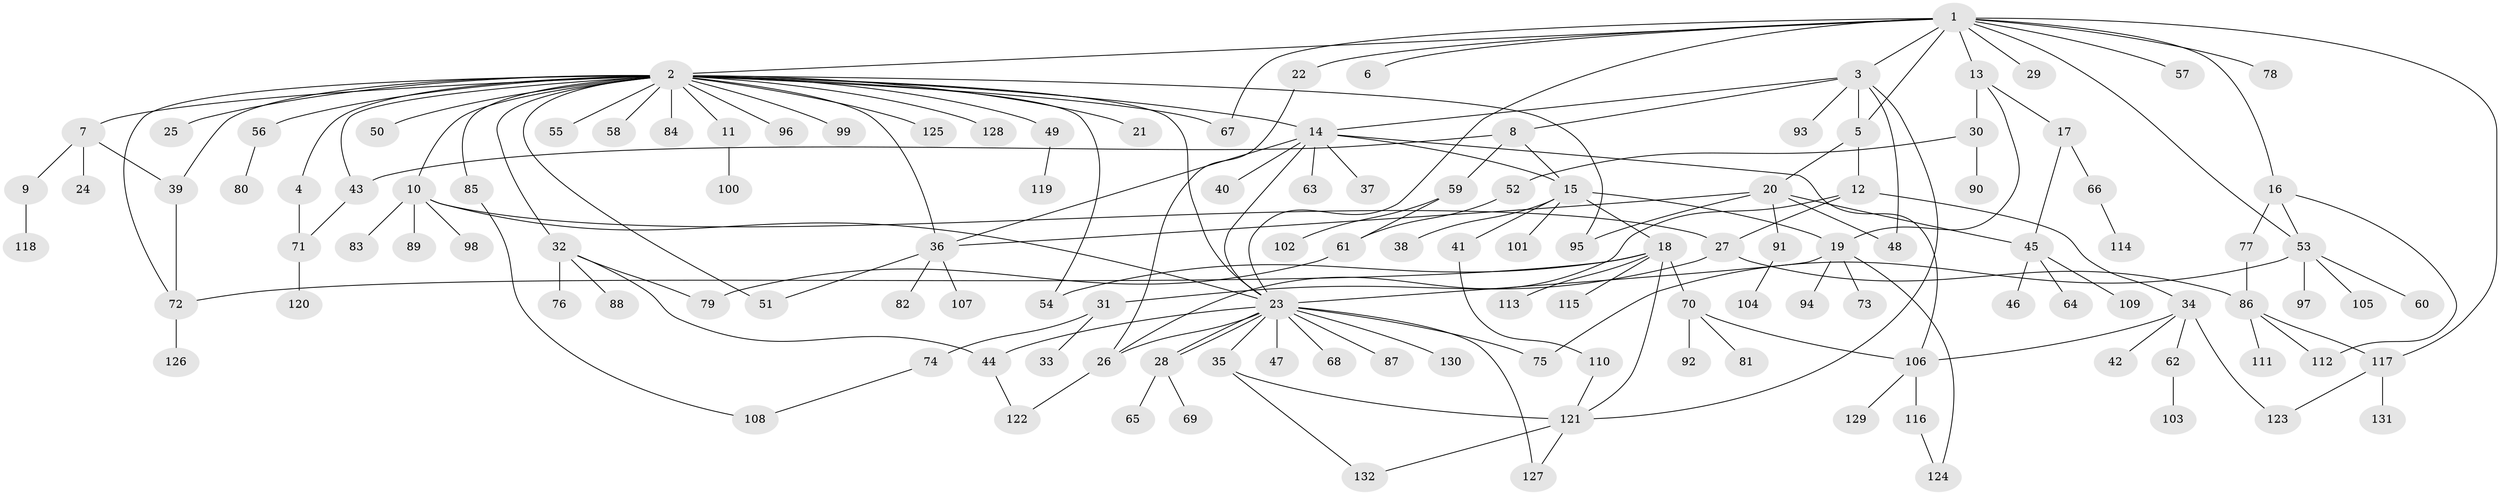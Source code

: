 // coarse degree distribution, {12: 0.01, 27: 0.01, 8: 0.03, 2: 0.21, 1: 0.49, 4: 0.05, 5: 0.07, 6: 0.01, 10: 0.01, 9: 0.01, 15: 0.01, 3: 0.08, 7: 0.01}
// Generated by graph-tools (version 1.1) at 2025/23/03/03/25 07:23:55]
// undirected, 132 vertices, 175 edges
graph export_dot {
graph [start="1"]
  node [color=gray90,style=filled];
  1;
  2;
  3;
  4;
  5;
  6;
  7;
  8;
  9;
  10;
  11;
  12;
  13;
  14;
  15;
  16;
  17;
  18;
  19;
  20;
  21;
  22;
  23;
  24;
  25;
  26;
  27;
  28;
  29;
  30;
  31;
  32;
  33;
  34;
  35;
  36;
  37;
  38;
  39;
  40;
  41;
  42;
  43;
  44;
  45;
  46;
  47;
  48;
  49;
  50;
  51;
  52;
  53;
  54;
  55;
  56;
  57;
  58;
  59;
  60;
  61;
  62;
  63;
  64;
  65;
  66;
  67;
  68;
  69;
  70;
  71;
  72;
  73;
  74;
  75;
  76;
  77;
  78;
  79;
  80;
  81;
  82;
  83;
  84;
  85;
  86;
  87;
  88;
  89;
  90;
  91;
  92;
  93;
  94;
  95;
  96;
  97;
  98;
  99;
  100;
  101;
  102;
  103;
  104;
  105;
  106;
  107;
  108;
  109;
  110;
  111;
  112;
  113;
  114;
  115;
  116;
  117;
  118;
  119;
  120;
  121;
  122;
  123;
  124;
  125;
  126;
  127;
  128;
  129;
  130;
  131;
  132;
  1 -- 2;
  1 -- 3;
  1 -- 5;
  1 -- 6;
  1 -- 13;
  1 -- 16;
  1 -- 22;
  1 -- 23;
  1 -- 29;
  1 -- 53;
  1 -- 57;
  1 -- 67;
  1 -- 78;
  1 -- 117;
  2 -- 4;
  2 -- 7;
  2 -- 10;
  2 -- 11;
  2 -- 14;
  2 -- 21;
  2 -- 23;
  2 -- 25;
  2 -- 32;
  2 -- 36;
  2 -- 39;
  2 -- 43;
  2 -- 49;
  2 -- 50;
  2 -- 51;
  2 -- 54;
  2 -- 55;
  2 -- 56;
  2 -- 58;
  2 -- 67;
  2 -- 72;
  2 -- 84;
  2 -- 85;
  2 -- 95;
  2 -- 96;
  2 -- 99;
  2 -- 125;
  2 -- 128;
  3 -- 5;
  3 -- 8;
  3 -- 14;
  3 -- 48;
  3 -- 93;
  3 -- 121;
  4 -- 71;
  5 -- 12;
  5 -- 20;
  7 -- 9;
  7 -- 24;
  7 -- 39;
  8 -- 15;
  8 -- 43;
  8 -- 59;
  9 -- 118;
  10 -- 23;
  10 -- 27;
  10 -- 83;
  10 -- 89;
  10 -- 98;
  11 -- 100;
  12 -- 26;
  12 -- 27;
  12 -- 34;
  13 -- 17;
  13 -- 19;
  13 -- 30;
  14 -- 15;
  14 -- 23;
  14 -- 36;
  14 -- 37;
  14 -- 40;
  14 -- 63;
  14 -- 106;
  15 -- 18;
  15 -- 19;
  15 -- 38;
  15 -- 41;
  15 -- 101;
  16 -- 53;
  16 -- 77;
  16 -- 112;
  17 -- 45;
  17 -- 66;
  18 -- 54;
  18 -- 70;
  18 -- 72;
  18 -- 113;
  18 -- 115;
  18 -- 121;
  19 -- 23;
  19 -- 73;
  19 -- 94;
  19 -- 124;
  20 -- 36;
  20 -- 45;
  20 -- 48;
  20 -- 91;
  20 -- 95;
  22 -- 26;
  23 -- 26;
  23 -- 28;
  23 -- 28;
  23 -- 35;
  23 -- 44;
  23 -- 47;
  23 -- 68;
  23 -- 75;
  23 -- 87;
  23 -- 127;
  23 -- 130;
  26 -- 122;
  27 -- 31;
  27 -- 86;
  28 -- 65;
  28 -- 69;
  30 -- 52;
  30 -- 90;
  31 -- 33;
  31 -- 74;
  32 -- 44;
  32 -- 76;
  32 -- 79;
  32 -- 88;
  34 -- 42;
  34 -- 62;
  34 -- 106;
  34 -- 123;
  35 -- 121;
  35 -- 132;
  36 -- 51;
  36 -- 82;
  36 -- 107;
  39 -- 72;
  41 -- 110;
  43 -- 71;
  44 -- 122;
  45 -- 46;
  45 -- 64;
  45 -- 109;
  49 -- 119;
  52 -- 61;
  53 -- 60;
  53 -- 75;
  53 -- 97;
  53 -- 105;
  56 -- 80;
  59 -- 61;
  59 -- 102;
  61 -- 79;
  62 -- 103;
  66 -- 114;
  70 -- 81;
  70 -- 92;
  70 -- 106;
  71 -- 120;
  72 -- 126;
  74 -- 108;
  77 -- 86;
  85 -- 108;
  86 -- 111;
  86 -- 112;
  86 -- 117;
  91 -- 104;
  106 -- 116;
  106 -- 129;
  110 -- 121;
  116 -- 124;
  117 -- 123;
  117 -- 131;
  121 -- 127;
  121 -- 132;
}
